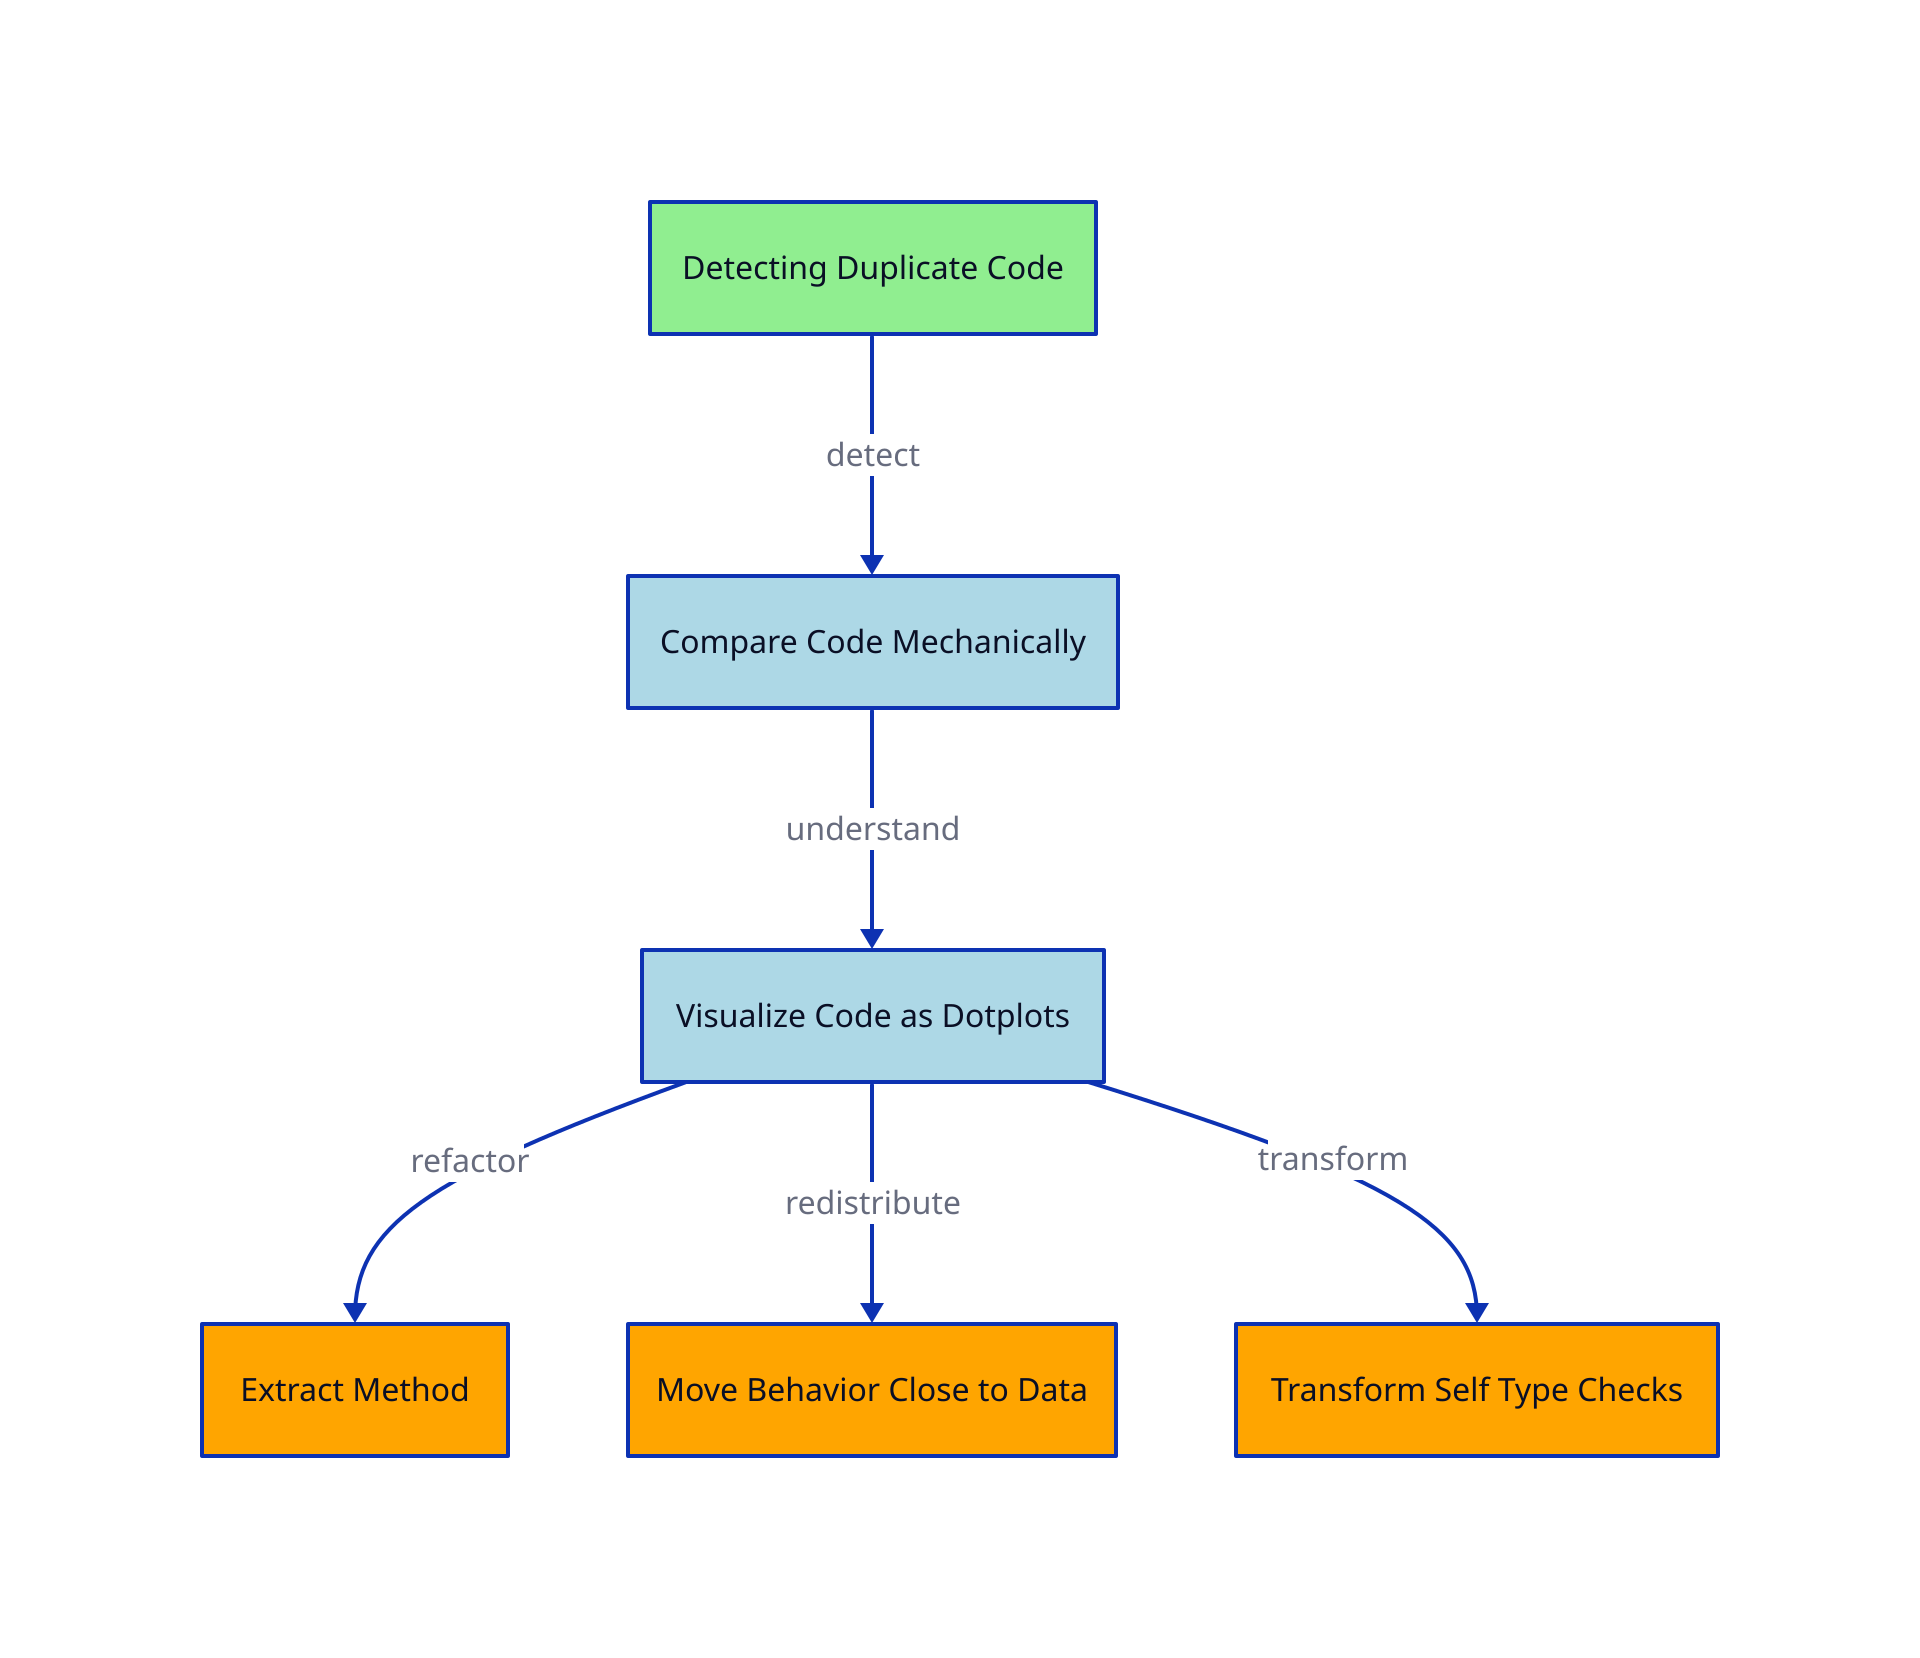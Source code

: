 ddc: Detecting Duplicate Code {style: {fill: lightgreen}}
ccm: Compare Code Mechanically {style: {fill: lightblue}}
vcd: Visualize Code as Dotplots {style: {fill: lightblue}}
em: Extract Method {style: {fill: orange}}
mbcd: Move Behavior Close to Data {style: {fill: orange}}
tstc: Transform Self Type Checks {style: {fill: orange}}

ddc -> ccm: detect
ccm -> vcd: understand
vcd -> em: refactor
vcd -> mbcd: redistribute
vcd -> tstc: transform
